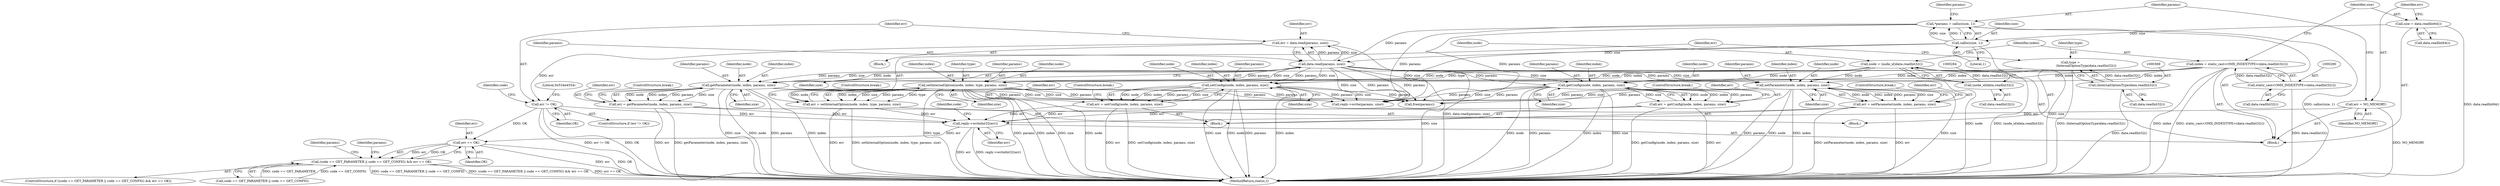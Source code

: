 digraph "0_Android_295c883fe3105b19bcd0f9e07d54c6b589fc5bff@API" {
"1000382" [label="(Call,reply->writeInt32(err))"];
"1000315" [label="(Call,err != OK)"];
"1000309" [label="(Call,err = data.read(params, size))"];
"1000311" [label="(Call,data.read(params, size))"];
"1000301" [label="(Call,*params = calloc(size, 1))"];
"1000303" [label="(Call,calloc(size, 1))"];
"1000293" [label="(Call,size = data.readInt64())"];
"1000328" [label="(Call,err = getParameter(node, index, params, size))"];
"1000330" [label="(Call,getParameter(node, index, params, size))"];
"1000281" [label="(Call,node = (node_id)data.readInt32())"];
"1000283" [label="(Call,(node_id)data.readInt32())"];
"1000287" [label="(Call,index = static_cast<OMX_INDEXTYPE>(data.readInt32()))"];
"1000289" [label="(Call,static_cast<OMX_INDEXTYPE>(data.readInt32()))"];
"1000371" [label="(Call,err = setInternalOption(node, index, type, params, size))"];
"1000373" [label="(Call,setInternalOption(node, index, type, params, size))"];
"1000366" [label="(Call,type =\n                                (InternalOptionType)data.readInt32())"];
"1000368" [label="(Call,(InternalOptionType)data.readInt32())"];
"1000355" [label="(Call,err = setConfig(node, index, params, size))"];
"1000357" [label="(Call,setConfig(node, index, params, size))"];
"1000297" [label="(Call,err = NO_MEMORY)"];
"1000346" [label="(Call,err = getConfig(node, index, params, size))"];
"1000348" [label="(Call,getConfig(node, index, params, size))"];
"1000337" [label="(Call,err = setParameter(node, index, params, size))"];
"1000339" [label="(Call,setParameter(node, index, params, size))"];
"1000393" [label="(Call,err == OK)"];
"1000385" [label="(Call,(code == GET_PARAMETER || code == GET_CONFIG) && err == OK)"];
"1000287" [label="(Call,index = static_cast<OMX_INDEXTYPE>(data.readInt32()))"];
"1000333" [label="(Identifier,params)"];
"1000315" [label="(Call,err != OK)"];
"1000316" [label="(Identifier,err)"];
"1000351" [label="(Identifier,params)"];
"1000373" [label="(Call,setInternalOption(node, index, type, params, size))"];
"1000294" [label="(Identifier,size)"];
"1000320" [label="(Literal,0x534e4554)"];
"1000328" [label="(Call,err = getParameter(node, index, params, size))"];
"1000293" [label="(Call,size = data.readInt64())"];
"1000395" [label="(Identifier,OK)"];
"1000346" [label="(Call,err = getConfig(node, index, params, size))"];
"1000397" [label="(Call,reply->write(params, size))"];
"1000307" [label="(Identifier,params)"];
"1000317" [label="(Identifier,OK)"];
"1000357" [label="(Call,setConfig(node, index, params, size))"];
"1000377" [label="(Identifier,params)"];
"1000334" [label="(Identifier,size)"];
"1000374" [label="(Identifier,node)"];
"1000305" [label="(Literal,1)"];
"1000281" [label="(Call,node = (node_id)data.readInt32())"];
"1000295" [label="(Call,data.readInt64())"];
"1000329" [label="(Identifier,err)"];
"1000386" [label="(Call,code == GET_PARAMETER || code == GET_CONFIG)"];
"1000291" [label="(Call,data.readInt32())"];
"1000384" [label="(ControlStructure,if ((code == GET_PARAMETER || code == GET_CONFIG) && err == OK))"];
"1000385" [label="(Call,(code == GET_PARAMETER || code == GET_CONFIG) && err == OK)"];
"1000350" [label="(Identifier,index)"];
"1000375" [label="(Identifier,index)"];
"1000371" [label="(Call,err = setInternalOption(node, index, type, params, size))"];
"1000368" [label="(Call,(InternalOptionType)data.readInt32())"];
"1000401" [label="(Identifier,params)"];
"1000361" [label="(Identifier,size)"];
"1000367" [label="(Identifier,type)"];
"1000342" [label="(Identifier,params)"];
"1000366" [label="(Call,type =\n                                (InternalOptionType)data.readInt32())"];
"1000353" [label="(ControlStructure,break;)"];
"1000299" [label="(Identifier,NO_MEMORY)"];
"1000383" [label="(Identifier,err)"];
"1000348" [label="(Call,getConfig(node, index, params, size))"];
"1000358" [label="(Identifier,node)"];
"1000285" [label="(Call,data.readInt32())"];
"1000288" [label="(Identifier,index)"];
"1000337" [label="(Call,err = setParameter(node, index, params, size))"];
"1000326" [label="(Block,)"];
"1000352" [label="(Identifier,size)"];
"1000382" [label="(Call,reply->writeInt32(err))"];
"1000341" [label="(Identifier,index)"];
"1000370" [label="(Call,data.readInt32())"];
"1000359" [label="(Identifier,index)"];
"1000393" [label="(Call,err == OK)"];
"1000400" [label="(Call,free(params))"];
"1000376" [label="(Identifier,type)"];
"1000314" [label="(ControlStructure,if (err != OK))"];
"1000344" [label="(ControlStructure,break;)"];
"1000339" [label="(Call,setParameter(node, index, params, size))"];
"1000379" [label="(ControlStructure,break;)"];
"1000372" [label="(Identifier,err)"];
"1000362" [label="(ControlStructure,break;)"];
"1000330" [label="(Call,getParameter(node, index, params, size))"];
"1000325" [label="(Identifier,code)"];
"1000301" [label="(Call,*params = calloc(size, 1))"];
"1000298" [label="(Identifier,err)"];
"1000335" [label="(ControlStructure,break;)"];
"1000356" [label="(Identifier,err)"];
"1000343" [label="(Identifier,size)"];
"1000338" [label="(Identifier,err)"];
"1000347" [label="(Identifier,err)"];
"1000349" [label="(Identifier,node)"];
"1000297" [label="(Call,err = NO_MEMORY)"];
"1000331" [label="(Identifier,node)"];
"1000312" [label="(Identifier,params)"];
"1000282" [label="(Identifier,node)"];
"1000309" [label="(Call,err = data.read(params, size))"];
"1001214" [label="(MethodReturn,status_t)"];
"1000340" [label="(Identifier,node)"];
"1000275" [label="(Block,)"];
"1000302" [label="(Identifier,params)"];
"1000394" [label="(Identifier,err)"];
"1000364" [label="(Block,)"];
"1000398" [label="(Identifier,params)"];
"1000360" [label="(Identifier,params)"];
"1000311" [label="(Call,data.read(params, size))"];
"1000355" [label="(Call,err = setConfig(node, index, params, size))"];
"1000378" [label="(Identifier,size)"];
"1000313" [label="(Identifier,size)"];
"1000308" [label="(Block,)"];
"1000388" [label="(Identifier,code)"];
"1000289" [label="(Call,static_cast<OMX_INDEXTYPE>(data.readInt32()))"];
"1000310" [label="(Identifier,err)"];
"1000332" [label="(Identifier,index)"];
"1000303" [label="(Call,calloc(size, 1))"];
"1000304" [label="(Identifier,size)"];
"1000283" [label="(Call,(node_id)data.readInt32())"];
"1000382" -> "1000275"  [label="AST: "];
"1000382" -> "1000383"  [label="CFG: "];
"1000383" -> "1000382"  [label="AST: "];
"1000388" -> "1000382"  [label="CFG: "];
"1000382" -> "1001214"  [label="DDG: err"];
"1000382" -> "1001214"  [label="DDG: reply->writeInt32(err)"];
"1000315" -> "1000382"  [label="DDG: err"];
"1000328" -> "1000382"  [label="DDG: err"];
"1000371" -> "1000382"  [label="DDG: err"];
"1000355" -> "1000382"  [label="DDG: err"];
"1000297" -> "1000382"  [label="DDG: err"];
"1000346" -> "1000382"  [label="DDG: err"];
"1000337" -> "1000382"  [label="DDG: err"];
"1000382" -> "1000393"  [label="DDG: err"];
"1000315" -> "1000314"  [label="AST: "];
"1000315" -> "1000317"  [label="CFG: "];
"1000316" -> "1000315"  [label="AST: "];
"1000317" -> "1000315"  [label="AST: "];
"1000320" -> "1000315"  [label="CFG: "];
"1000325" -> "1000315"  [label="CFG: "];
"1000315" -> "1001214"  [label="DDG: err != OK"];
"1000315" -> "1001214"  [label="DDG: OK"];
"1000309" -> "1000315"  [label="DDG: err"];
"1000315" -> "1000393"  [label="DDG: OK"];
"1000309" -> "1000308"  [label="AST: "];
"1000309" -> "1000311"  [label="CFG: "];
"1000310" -> "1000309"  [label="AST: "];
"1000311" -> "1000309"  [label="AST: "];
"1000316" -> "1000309"  [label="CFG: "];
"1000309" -> "1001214"  [label="DDG: data.read(params, size)"];
"1000311" -> "1000309"  [label="DDG: params"];
"1000311" -> "1000309"  [label="DDG: size"];
"1000311" -> "1000313"  [label="CFG: "];
"1000312" -> "1000311"  [label="AST: "];
"1000313" -> "1000311"  [label="AST: "];
"1000311" -> "1001214"  [label="DDG: size"];
"1000301" -> "1000311"  [label="DDG: params"];
"1000303" -> "1000311"  [label="DDG: size"];
"1000311" -> "1000330"  [label="DDG: params"];
"1000311" -> "1000330"  [label="DDG: size"];
"1000311" -> "1000339"  [label="DDG: params"];
"1000311" -> "1000339"  [label="DDG: size"];
"1000311" -> "1000348"  [label="DDG: params"];
"1000311" -> "1000348"  [label="DDG: size"];
"1000311" -> "1000357"  [label="DDG: params"];
"1000311" -> "1000357"  [label="DDG: size"];
"1000311" -> "1000373"  [label="DDG: params"];
"1000311" -> "1000373"  [label="DDG: size"];
"1000311" -> "1000397"  [label="DDG: params"];
"1000311" -> "1000397"  [label="DDG: size"];
"1000311" -> "1000400"  [label="DDG: params"];
"1000301" -> "1000275"  [label="AST: "];
"1000301" -> "1000303"  [label="CFG: "];
"1000302" -> "1000301"  [label="AST: "];
"1000303" -> "1000301"  [label="AST: "];
"1000307" -> "1000301"  [label="CFG: "];
"1000301" -> "1001214"  [label="DDG: calloc(size, 1)"];
"1000303" -> "1000301"  [label="DDG: size"];
"1000303" -> "1000301"  [label="DDG: 1"];
"1000301" -> "1000397"  [label="DDG: params"];
"1000301" -> "1000400"  [label="DDG: params"];
"1000303" -> "1000305"  [label="CFG: "];
"1000304" -> "1000303"  [label="AST: "];
"1000305" -> "1000303"  [label="AST: "];
"1000303" -> "1001214"  [label="DDG: size"];
"1000293" -> "1000303"  [label="DDG: size"];
"1000303" -> "1000397"  [label="DDG: size"];
"1000293" -> "1000275"  [label="AST: "];
"1000293" -> "1000295"  [label="CFG: "];
"1000294" -> "1000293"  [label="AST: "];
"1000295" -> "1000293"  [label="AST: "];
"1000298" -> "1000293"  [label="CFG: "];
"1000293" -> "1001214"  [label="DDG: data.readInt64()"];
"1000328" -> "1000326"  [label="AST: "];
"1000328" -> "1000330"  [label="CFG: "];
"1000329" -> "1000328"  [label="AST: "];
"1000330" -> "1000328"  [label="AST: "];
"1000335" -> "1000328"  [label="CFG: "];
"1000328" -> "1001214"  [label="DDG: err"];
"1000328" -> "1001214"  [label="DDG: getParameter(node, index, params, size)"];
"1000330" -> "1000328"  [label="DDG: node"];
"1000330" -> "1000328"  [label="DDG: index"];
"1000330" -> "1000328"  [label="DDG: params"];
"1000330" -> "1000328"  [label="DDG: size"];
"1000330" -> "1000334"  [label="CFG: "];
"1000331" -> "1000330"  [label="AST: "];
"1000332" -> "1000330"  [label="AST: "];
"1000333" -> "1000330"  [label="AST: "];
"1000334" -> "1000330"  [label="AST: "];
"1000330" -> "1001214"  [label="DDG: size"];
"1000330" -> "1001214"  [label="DDG: node"];
"1000330" -> "1001214"  [label="DDG: params"];
"1000330" -> "1001214"  [label="DDG: index"];
"1000281" -> "1000330"  [label="DDG: node"];
"1000287" -> "1000330"  [label="DDG: index"];
"1000330" -> "1000397"  [label="DDG: params"];
"1000330" -> "1000397"  [label="DDG: size"];
"1000330" -> "1000400"  [label="DDG: params"];
"1000281" -> "1000275"  [label="AST: "];
"1000281" -> "1000283"  [label="CFG: "];
"1000282" -> "1000281"  [label="AST: "];
"1000283" -> "1000281"  [label="AST: "];
"1000288" -> "1000281"  [label="CFG: "];
"1000281" -> "1001214"  [label="DDG: node"];
"1000281" -> "1001214"  [label="DDG: (node_id)data.readInt32()"];
"1000283" -> "1000281"  [label="DDG: data.readInt32()"];
"1000281" -> "1000339"  [label="DDG: node"];
"1000281" -> "1000348"  [label="DDG: node"];
"1000281" -> "1000357"  [label="DDG: node"];
"1000281" -> "1000373"  [label="DDG: node"];
"1000283" -> "1000285"  [label="CFG: "];
"1000284" -> "1000283"  [label="AST: "];
"1000285" -> "1000283"  [label="AST: "];
"1000287" -> "1000275"  [label="AST: "];
"1000287" -> "1000289"  [label="CFG: "];
"1000288" -> "1000287"  [label="AST: "];
"1000289" -> "1000287"  [label="AST: "];
"1000294" -> "1000287"  [label="CFG: "];
"1000287" -> "1001214"  [label="DDG: static_cast<OMX_INDEXTYPE>(data.readInt32())"];
"1000287" -> "1001214"  [label="DDG: index"];
"1000289" -> "1000287"  [label="DDG: data.readInt32()"];
"1000287" -> "1000339"  [label="DDG: index"];
"1000287" -> "1000348"  [label="DDG: index"];
"1000287" -> "1000357"  [label="DDG: index"];
"1000287" -> "1000373"  [label="DDG: index"];
"1000289" -> "1000291"  [label="CFG: "];
"1000290" -> "1000289"  [label="AST: "];
"1000291" -> "1000289"  [label="AST: "];
"1000289" -> "1001214"  [label="DDG: data.readInt32()"];
"1000371" -> "1000364"  [label="AST: "];
"1000371" -> "1000373"  [label="CFG: "];
"1000372" -> "1000371"  [label="AST: "];
"1000373" -> "1000371"  [label="AST: "];
"1000379" -> "1000371"  [label="CFG: "];
"1000371" -> "1001214"  [label="DDG: setInternalOption(node, index, type, params, size)"];
"1000371" -> "1001214"  [label="DDG: err"];
"1000373" -> "1000371"  [label="DDG: index"];
"1000373" -> "1000371"  [label="DDG: size"];
"1000373" -> "1000371"  [label="DDG: params"];
"1000373" -> "1000371"  [label="DDG: type"];
"1000373" -> "1000371"  [label="DDG: node"];
"1000373" -> "1000378"  [label="CFG: "];
"1000374" -> "1000373"  [label="AST: "];
"1000375" -> "1000373"  [label="AST: "];
"1000376" -> "1000373"  [label="AST: "];
"1000377" -> "1000373"  [label="AST: "];
"1000378" -> "1000373"  [label="AST: "];
"1000373" -> "1001214"  [label="DDG: type"];
"1000373" -> "1001214"  [label="DDG: params"];
"1000373" -> "1001214"  [label="DDG: index"];
"1000373" -> "1001214"  [label="DDG: size"];
"1000373" -> "1001214"  [label="DDG: node"];
"1000366" -> "1000373"  [label="DDG: type"];
"1000373" -> "1000397"  [label="DDG: params"];
"1000373" -> "1000397"  [label="DDG: size"];
"1000373" -> "1000400"  [label="DDG: params"];
"1000366" -> "1000364"  [label="AST: "];
"1000366" -> "1000368"  [label="CFG: "];
"1000367" -> "1000366"  [label="AST: "];
"1000368" -> "1000366"  [label="AST: "];
"1000372" -> "1000366"  [label="CFG: "];
"1000366" -> "1001214"  [label="DDG: (InternalOptionType)data.readInt32()"];
"1000368" -> "1000366"  [label="DDG: data.readInt32()"];
"1000368" -> "1000370"  [label="CFG: "];
"1000369" -> "1000368"  [label="AST: "];
"1000370" -> "1000368"  [label="AST: "];
"1000368" -> "1001214"  [label="DDG: data.readInt32()"];
"1000355" -> "1000326"  [label="AST: "];
"1000355" -> "1000357"  [label="CFG: "];
"1000356" -> "1000355"  [label="AST: "];
"1000357" -> "1000355"  [label="AST: "];
"1000362" -> "1000355"  [label="CFG: "];
"1000355" -> "1001214"  [label="DDG: err"];
"1000355" -> "1001214"  [label="DDG: setConfig(node, index, params, size)"];
"1000357" -> "1000355"  [label="DDG: node"];
"1000357" -> "1000355"  [label="DDG: index"];
"1000357" -> "1000355"  [label="DDG: params"];
"1000357" -> "1000355"  [label="DDG: size"];
"1000357" -> "1000361"  [label="CFG: "];
"1000358" -> "1000357"  [label="AST: "];
"1000359" -> "1000357"  [label="AST: "];
"1000360" -> "1000357"  [label="AST: "];
"1000361" -> "1000357"  [label="AST: "];
"1000357" -> "1001214"  [label="DDG: size"];
"1000357" -> "1001214"  [label="DDG: node"];
"1000357" -> "1001214"  [label="DDG: params"];
"1000357" -> "1001214"  [label="DDG: index"];
"1000357" -> "1000397"  [label="DDG: params"];
"1000357" -> "1000397"  [label="DDG: size"];
"1000357" -> "1000400"  [label="DDG: params"];
"1000297" -> "1000275"  [label="AST: "];
"1000297" -> "1000299"  [label="CFG: "];
"1000298" -> "1000297"  [label="AST: "];
"1000299" -> "1000297"  [label="AST: "];
"1000302" -> "1000297"  [label="CFG: "];
"1000297" -> "1001214"  [label="DDG: NO_MEMORY"];
"1000346" -> "1000326"  [label="AST: "];
"1000346" -> "1000348"  [label="CFG: "];
"1000347" -> "1000346"  [label="AST: "];
"1000348" -> "1000346"  [label="AST: "];
"1000353" -> "1000346"  [label="CFG: "];
"1000346" -> "1001214"  [label="DDG: getConfig(node, index, params, size)"];
"1000346" -> "1001214"  [label="DDG: err"];
"1000348" -> "1000346"  [label="DDG: node"];
"1000348" -> "1000346"  [label="DDG: index"];
"1000348" -> "1000346"  [label="DDG: params"];
"1000348" -> "1000346"  [label="DDG: size"];
"1000348" -> "1000352"  [label="CFG: "];
"1000349" -> "1000348"  [label="AST: "];
"1000350" -> "1000348"  [label="AST: "];
"1000351" -> "1000348"  [label="AST: "];
"1000352" -> "1000348"  [label="AST: "];
"1000348" -> "1001214"  [label="DDG: node"];
"1000348" -> "1001214"  [label="DDG: params"];
"1000348" -> "1001214"  [label="DDG: index"];
"1000348" -> "1001214"  [label="DDG: size"];
"1000348" -> "1000397"  [label="DDG: params"];
"1000348" -> "1000397"  [label="DDG: size"];
"1000348" -> "1000400"  [label="DDG: params"];
"1000337" -> "1000326"  [label="AST: "];
"1000337" -> "1000339"  [label="CFG: "];
"1000338" -> "1000337"  [label="AST: "];
"1000339" -> "1000337"  [label="AST: "];
"1000344" -> "1000337"  [label="CFG: "];
"1000337" -> "1001214"  [label="DDG: setParameter(node, index, params, size)"];
"1000337" -> "1001214"  [label="DDG: err"];
"1000339" -> "1000337"  [label="DDG: node"];
"1000339" -> "1000337"  [label="DDG: index"];
"1000339" -> "1000337"  [label="DDG: params"];
"1000339" -> "1000337"  [label="DDG: size"];
"1000339" -> "1000343"  [label="CFG: "];
"1000340" -> "1000339"  [label="AST: "];
"1000341" -> "1000339"  [label="AST: "];
"1000342" -> "1000339"  [label="AST: "];
"1000343" -> "1000339"  [label="AST: "];
"1000339" -> "1001214"  [label="DDG: size"];
"1000339" -> "1001214"  [label="DDG: params"];
"1000339" -> "1001214"  [label="DDG: node"];
"1000339" -> "1001214"  [label="DDG: index"];
"1000339" -> "1000397"  [label="DDG: params"];
"1000339" -> "1000397"  [label="DDG: size"];
"1000339" -> "1000400"  [label="DDG: params"];
"1000393" -> "1000385"  [label="AST: "];
"1000393" -> "1000395"  [label="CFG: "];
"1000394" -> "1000393"  [label="AST: "];
"1000395" -> "1000393"  [label="AST: "];
"1000385" -> "1000393"  [label="CFG: "];
"1000393" -> "1001214"  [label="DDG: err"];
"1000393" -> "1001214"  [label="DDG: OK"];
"1000393" -> "1000385"  [label="DDG: err"];
"1000393" -> "1000385"  [label="DDG: OK"];
"1000385" -> "1000384"  [label="AST: "];
"1000385" -> "1000386"  [label="CFG: "];
"1000386" -> "1000385"  [label="AST: "];
"1000398" -> "1000385"  [label="CFG: "];
"1000401" -> "1000385"  [label="CFG: "];
"1000385" -> "1001214"  [label="DDG: err == OK"];
"1000385" -> "1001214"  [label="DDG: code == GET_PARAMETER || code == GET_CONFIG"];
"1000385" -> "1001214"  [label="DDG: (code == GET_PARAMETER || code == GET_CONFIG) && err == OK"];
"1000386" -> "1000385"  [label="DDG: code == GET_PARAMETER"];
"1000386" -> "1000385"  [label="DDG: code == GET_CONFIG"];
}
